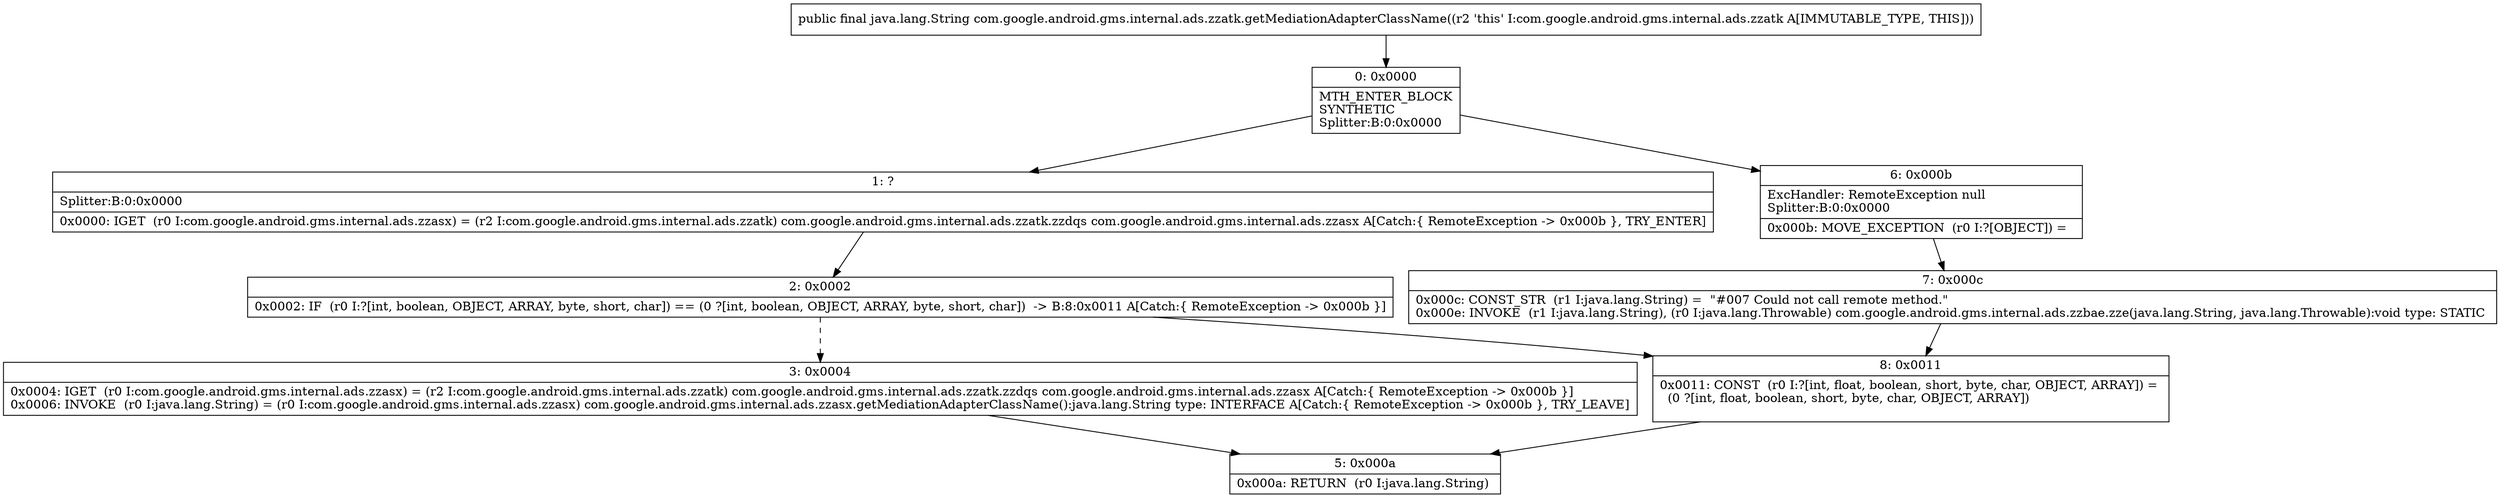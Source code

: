 digraph "CFG forcom.google.android.gms.internal.ads.zzatk.getMediationAdapterClassName()Ljava\/lang\/String;" {
Node_0 [shape=record,label="{0\:\ 0x0000|MTH_ENTER_BLOCK\lSYNTHETIC\lSplitter:B:0:0x0000\l}"];
Node_1 [shape=record,label="{1\:\ ?|Splitter:B:0:0x0000\l|0x0000: IGET  (r0 I:com.google.android.gms.internal.ads.zzasx) = (r2 I:com.google.android.gms.internal.ads.zzatk) com.google.android.gms.internal.ads.zzatk.zzdqs com.google.android.gms.internal.ads.zzasx A[Catch:\{ RemoteException \-\> 0x000b \}, TRY_ENTER]\l}"];
Node_2 [shape=record,label="{2\:\ 0x0002|0x0002: IF  (r0 I:?[int, boolean, OBJECT, ARRAY, byte, short, char]) == (0 ?[int, boolean, OBJECT, ARRAY, byte, short, char])  \-\> B:8:0x0011 A[Catch:\{ RemoteException \-\> 0x000b \}]\l}"];
Node_3 [shape=record,label="{3\:\ 0x0004|0x0004: IGET  (r0 I:com.google.android.gms.internal.ads.zzasx) = (r2 I:com.google.android.gms.internal.ads.zzatk) com.google.android.gms.internal.ads.zzatk.zzdqs com.google.android.gms.internal.ads.zzasx A[Catch:\{ RemoteException \-\> 0x000b \}]\l0x0006: INVOKE  (r0 I:java.lang.String) = (r0 I:com.google.android.gms.internal.ads.zzasx) com.google.android.gms.internal.ads.zzasx.getMediationAdapterClassName():java.lang.String type: INTERFACE A[Catch:\{ RemoteException \-\> 0x000b \}, TRY_LEAVE]\l}"];
Node_5 [shape=record,label="{5\:\ 0x000a|0x000a: RETURN  (r0 I:java.lang.String) \l}"];
Node_6 [shape=record,label="{6\:\ 0x000b|ExcHandler: RemoteException null\lSplitter:B:0:0x0000\l|0x000b: MOVE_EXCEPTION  (r0 I:?[OBJECT]) =  \l}"];
Node_7 [shape=record,label="{7\:\ 0x000c|0x000c: CONST_STR  (r1 I:java.lang.String) =  \"#007 Could not call remote method.\" \l0x000e: INVOKE  (r1 I:java.lang.String), (r0 I:java.lang.Throwable) com.google.android.gms.internal.ads.zzbae.zze(java.lang.String, java.lang.Throwable):void type: STATIC \l}"];
Node_8 [shape=record,label="{8\:\ 0x0011|0x0011: CONST  (r0 I:?[int, float, boolean, short, byte, char, OBJECT, ARRAY]) = \l  (0 ?[int, float, boolean, short, byte, char, OBJECT, ARRAY])\l \l}"];
MethodNode[shape=record,label="{public final java.lang.String com.google.android.gms.internal.ads.zzatk.getMediationAdapterClassName((r2 'this' I:com.google.android.gms.internal.ads.zzatk A[IMMUTABLE_TYPE, THIS])) }"];
MethodNode -> Node_0;
Node_0 -> Node_1;
Node_0 -> Node_6;
Node_1 -> Node_2;
Node_2 -> Node_3[style=dashed];
Node_2 -> Node_8;
Node_3 -> Node_5;
Node_6 -> Node_7;
Node_7 -> Node_8;
Node_8 -> Node_5;
}

